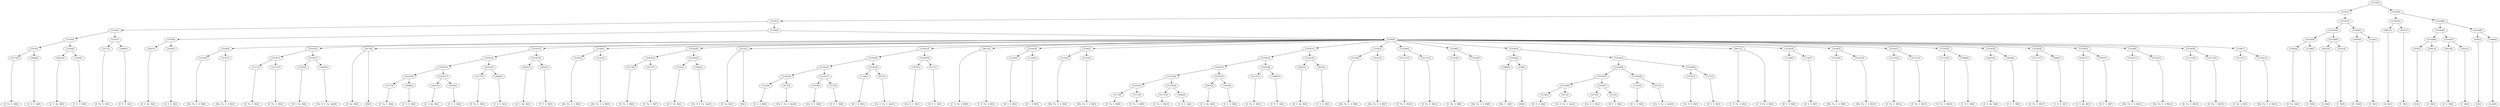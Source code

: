 digraph sample{
"L3117(0)"->"[E  Fis  G  B](0)"
"L5066(0)"->"[C  D  E  A](0)"
"L5310(5)"->"L3117(0)"
"L5310(5)"->"L5066(0)"
"L4261(0)"->"[E  G  Ais  B](0)"
"L3010(0)"->"[C  E  G  B](0)"
"L5310(6)"->"L4261(0)"
"L5310(6)"->"L3010(0)"
"L5310(4)"->"L5310(5)"
"L5310(4)"->"L5310(6)"
"L3117(1)"->"[E  Fis  G  B](1)"
"L5066(1)"->"[C  D  E  A](1)"
"L5310(7)"->"L3117(1)"
"L5310(7)"->"L5066(1)"
"L5310(3)"->"L5310(4)"
"L5310(3)"->"L5310(7)"
"L4261(1)"->"[E  G  Ais  B](1)"
"L3010(1)"->"[C  E  G  B](1)"
"L5310(9)"->"L4261(1)"
"L5310(9)"->"L3010(1)"
"L5122(0)"->"[Dis  Fis  G  A  B](0)"
"L5122(1)"->"[Dis  Fis  G  A  B](1)"
"L5144(0)"->"L5122(0)"
"L5144(0)"->"L5122(1)"
"L3117(2)"->"[E  Fis  G  B](2)"
"L3117(3)"->"[E  Fis  G  B](3)"
"L5310(11)"->"L3117(2)"
"L5310(11)"->"L3117(3)"
"L3725(0)"->"[D  E  Fis  B](0)"
"L5026(0)"->"[Cis  D  E  Fis  Ais](0)"
"L5310(12)"->"L3725(0)"
"L5310(12)"->"L5026(0)"
"L5310(10)"->"L5310(11)"
"L5310(10)"->"L5310(12)"
"L2473(0)"->"[D  Ais  B](0)"
"L2473(0)"->"[B](0)"
"L3117(4)"->"[E  Fis  G  B](4)"
"L5066(2)"->"[C  D  E  A](2)"
"L5310(16)"->"L3117(4)"
"L5310(16)"->"L5066(2)"
"L4261(2)"->"[E  G  Ais  B](2)"
"L3010(2)"->"[C  E  G  B](2)"
"L5310(17)"->"L4261(2)"
"L5310(17)"->"L3010(2)"
"L5310(15)"->"L5310(16)"
"L5310(15)"->"L5310(17)"
"L3117(5)"->"[E  Fis  G  B](5)"
"L5066(3)"->"[C  D  E  A](3)"
"L5310(18)"->"L3117(5)"
"L5310(18)"->"L5066(3)"
"L5310(14)"->"L5310(15)"
"L5310(14)"->"L5310(18)"
"L4261(3)"->"[E  G  Ais  B](3)"
"L3010(3)"->"[C  E  G  B](3)"
"L5310(19)"->"L4261(3)"
"L5310(19)"->"L3010(3)"
"L5310(13)"->"L5310(14)"
"L5310(13)"->"L5310(19)"
"L5122(2)"->"[Dis  Fis  G  A  B](2)"
"L5122(3)"->"[Dis  Fis  G  A  B](3)"
"L5144(1)"->"L5122(2)"
"L5144(1)"->"L5122(3)"
"L3117(6)"->"[E  Fis  G  B](6)"
"L3117(7)"->"[E  Fis  G  B](7)"
"L5310(21)"->"L3117(6)"
"L5310(21)"->"L3117(7)"
"L3725(1)"->"[D  E  Fis  B](1)"
"L5026(1)"->"[Cis  D  E  Fis  Ais](1)"
"L5310(22)"->"L3725(1)"
"L5310(22)"->"L5026(1)"
"L5310(20)"->"L5310(21)"
"L5310(20)"->"L5310(22)"
"L2473(1)"->"[D  Ais  B](1)"
"L2473(1)"->"[B](1)"
"L1124(0)"->"[D  G  A  B](0)"
"L817(0)"->"[Cis  E  Fis  G  Ais](0)"
"L5310(26)"->"L1124(0)"
"L5310(26)"->"L817(0)"
"L1975(0)"->"[Cis  D  G  B](0)"
"L517(0)"->"[D  E  G  B](0)"
"L5310(27)"->"L1975(0)"
"L5310(27)"->"L517(0)"
"L5310(25)"->"L5310(26)"
"L5310(25)"->"L5310(27)"
"L1124(1)"->"[D  G  A  B](1)"
"L817(1)"->"[Cis  E  Fis  G  Ais](1)"
"L5310(28)"->"L1124(1)"
"L5310(28)"->"L817(1)"
"L5310(24)"->"L5310(25)"
"L5310(24)"->"L5310(28)"
"L1975(1)"->"[Cis  D  G  B](1)"
"L517(1)"->"[D  E  G  B](1)"
"L5310(29)"->"L1975(1)"
"L5310(29)"->"L517(1)"
"L5310(23)"->"L5310(24)"
"L5310(23)"->"L5310(29)"
"L4811(0)"->"[C  D  Fis  A  B](0)"
"L4811(0)"->"[C  D  Fis  A  B](1)"
"L1124(2)"->"[D  G  A  B](2)"
"L1124(3)"->"[D  G  A  B](3)"
"L5310(30)"->"L1124(2)"
"L5310(30)"->"L1124(3)"
"L5122(4)"->"[Dis  Fis  G  A  B](4)"
"L5122(5)"->"[Dis  Fis  G  A  B](5)"
"L5144(2)"->"L5122(4)"
"L5144(2)"->"L5122(5)"
"L3117(8)"->"[E  Fis  G  B](8)"
"L3117(9)"->"[E  Fis  G  B](9)"
"L5310(35)"->"L3117(8)"
"L5310(35)"->"L3117(9)"
"L3117(10)"->"[E  Fis  G  B](10)"
"L5066(4)"->"[C  D  E  A](4)"
"L5310(36)"->"L3117(10)"
"L5310(36)"->"L5066(4)"
"L5310(34)"->"L5310(35)"
"L5310(34)"->"L5310(36)"
"L4261(4)"->"[E  G  Ais  B](4)"
"L3010(4)"->"[C  E  G  B](4)"
"L5310(37)"->"L4261(4)"
"L5310(37)"->"L3010(4)"
"L5310(33)"->"L5310(34)"
"L5310(33)"->"L5310(37)"
"L3117(11)"->"[E  Fis  G  B](11)"
"L5066(5)"->"[C  D  E  A](5)"
"L5310(38)"->"L3117(11)"
"L5310(38)"->"L5066(5)"
"L5310(32)"->"L5310(33)"
"L5310(32)"->"L5310(38)"
"L4261(5)"->"[E  G  Ais  B](5)"
"L3010(5)"->"[C  E  G  B](5)"
"L5310(39)"->"L4261(5)"
"L5310(39)"->"L3010(5)"
"L5310(31)"->"L5310(32)"
"L5310(31)"->"L5310(39)"
"L5122(6)"->"[Dis  Fis  G  A  B](6)"
"L5122(7)"->"[Dis  Fis  G  A  B](7)"
"L5144(3)"->"L5122(6)"
"L5144(3)"->"L5122(7)"
"L3117(12)"->"[E  Fis  G  B](12)"
"L3117(13)"->"[E  Fis  G  B](13)"
"L5310(40)"->"L3117(12)"
"L5310(40)"->"L3117(13)"
"L5121(0)"->"[C  Dis  A  B](0)"
"L5122(8)"->"[Dis  Fis  G  A  B](8)"
"L5144(4)"->"L5121(0)"
"L5144(4)"->"L5122(8)"
"L2996(0)"->"[Dis  E  G](0)"
"L676(0)"->"[E](0)"
"L5310(42)"->"L2996(0)"
"L5310(42)"->"L676(0)"
"L1124(4)"->"[D  G  A  B](4)"
"L817(2)"->"[Cis  E  Fis  G  Ais](2)"
"L5310(46)"->"L1124(4)"
"L5310(46)"->"L817(2)"
"L1975(2)"->"[Cis  D  G  B](2)"
"L517(2)"->"[D  E  G  B](2)"
"L5310(47)"->"L1975(2)"
"L5310(47)"->"L517(2)"
"L5310(45)"->"L5310(46)"
"L5310(45)"->"L5310(47)"
"L1124(5)"->"[D  G  A  B](5)"
"L817(3)"->"[Cis  E  Fis  G  Ais](3)"
"L5310(48)"->"L1124(5)"
"L5310(48)"->"L817(3)"
"L5310(44)"->"L5310(45)"
"L5310(44)"->"L5310(48)"
"L1975(3)"->"[Cis  D  G  B](3)"
"L517(3)"->"[D  E  G  B](3)"
"L5310(49)"->"L1975(3)"
"L5310(49)"->"L517(3)"
"L5310(43)"->"L5310(44)"
"L5310(43)"->"L5310(49)"
"L5310(41)"->"L5310(42)"
"L5310(41)"->"L5310(43)"
"L4811(1)"->"[C  D  Fis  A  B](2)"
"L4811(1)"->"[C  D  Fis  A  B](3)"
"L1124(6)"->"[D  G  A  B](6)"
"L1124(7)"->"[D  G  A  B](7)"
"L5310(50)"->"L1124(6)"
"L5310(50)"->"L1124(7)"
"L5122(9)"->"[Dis  Fis  G  A  B](9)"
"L5122(10)"->"[Dis  Fis  G  A  B](10)"
"L5144(5)"->"L5122(9)"
"L5144(5)"->"L5122(10)"
"L3117(14)"->"[E  Fis  G  B](14)"
"L3117(15)"->"[E  Fis  G  B](15)"
"L5310(51)"->"L3117(14)"
"L5310(51)"->"L3117(15)"
"L3117(16)"->"[E  Fis  G  B](16)"
"L5066(6)"->"[C  D  E  A](6)"
"L5310(52)"->"L3117(16)"
"L5310(52)"->"L5066(6)"
"L4261(6)"->"[E  G  Ais  B](6)"
"L3010(6)"->"[C  E  G  B](6)"
"L5310(53)"->"L4261(6)"
"L5310(53)"->"L3010(6)"
"L3117(17)"->"[E  Fis  G  B](17)"
"L5066(7)"->"[C  D  E  A](7)"
"L5310(54)"->"L3117(17)"
"L5310(54)"->"L5066(7)"
"L4261(7)"->"[E  G  Ais  B](7)"
"L3010(7)"->"[C  E  G  B](7)"
"L5310(55)"->"L4261(7)"
"L5310(55)"->"L3010(7)"
"L5122(11)"->"[Dis  Fis  G  A  B](11)"
"L5122(12)"->"[Dis  Fis  G  A  B](12)"
"L5144(6)"->"L5122(11)"
"L5144(6)"->"L5122(12)"
"L3117(18)"->"[E  Fis  G  B](18)"
"L3117(19)"->"[E  Fis  G  B](19)"
"L5310(56)"->"L3117(18)"
"L5310(56)"->"L3117(19)"
"L5121(1)"->"[C  Dis  A  B](1)"
"L5122(13)"->"[Dis  Fis  G  A  B](13)"
"L5144(7)"->"L5121(1)"
"L5144(7)"->"L5122(13)"
"L5309(0)"->"L5144(0)"
"L5309(0)"->"L5310(10)"
"L5309(0)"->"L2473(0)"
"L5309(0)"->"L5310(13)"
"L5309(0)"->"L5144(1)"
"L5309(0)"->"L5310(20)"
"L5309(0)"->"L2473(1)"
"L5309(0)"->"L5310(23)"
"L5309(0)"->"L4811(0)"
"L5309(0)"->"L5310(30)"
"L5309(0)"->"L5144(2)"
"L5309(0)"->"L5310(31)"
"L5309(0)"->"L5144(3)"
"L5309(0)"->"L5310(40)"
"L5309(0)"->"L5144(4)"
"L5309(0)"->"L5310(41)"
"L5309(0)"->"L4811(1)"
"L5309(0)"->"L5310(50)"
"L5309(0)"->"L5144(5)"
"L5309(0)"->"L5310(51)"
"L5309(0)"->"L5310(52)"
"L5309(0)"->"L5310(53)"
"L5309(0)"->"L5310(54)"
"L5309(0)"->"L5310(55)"
"L5309(0)"->"L5144(6)"
"L5309(0)"->"L5310(56)"
"L5309(0)"->"L5144(7)"
"L5310(8)"->"L5310(9)"
"L5310(8)"->"L5309(0)"
"L5310(2)"->"L5310(3)"
"L5310(2)"->"L5310(8)"
"L1943(0)"->"[E  Fis  G](0)"
"L3128(0)"->"[C  D](0)"
"L5310(59)"->"L1943(0)"
"L5310(59)"->"L3128(0)"
"L4831(0)"->"[A  B](0)"
"L2931(0)"->"[C  B](0)"
"L5310(60)"->"L4831(0)"
"L5310(60)"->"L2931(0)"
"L5310(58)"->"L5310(59)"
"L5310(58)"->"L5310(60)"
"L2056(0)"->"[E  Fis](0)"
"L3128(1)"->"[C  D](1)"
"L5310(61)"->"L2056(0)"
"L5310(61)"->"L3128(1)"
"L5310(57)"->"L5310(58)"
"L5310(57)"->"L5310(61)"
"L5310(1)"->"L5310(2)"
"L5310(1)"->"L5310(57)"
"L4831(1)"->"[A  B](1)"
"L2931(1)"->"[C  B](1)"
"L5310(63)"->"L4831(1)"
"L5310(63)"->"L2931(1)"
"L676(1)"->"[E](1)"
"L2931(2)"->"[C  B](2)"
"L5310(66)"->"L676(1)"
"L5310(66)"->"L2931(2)"
"L3451(0)"->"[E  G  B](0)"
"L2931(3)"->"[C  B](3)"
"L5310(67)"->"L3451(0)"
"L5310(67)"->"L2931(3)"
"L5310(65)"->"L5310(66)"
"L5310(65)"->"L5310(67)"
"L676(2)"->"[E](2)"
"L1084(0)"->"[rest](0)"
"L5310(68)"->"L676(2)"
"L5310(68)"->"L1084(0)"
"L5310(64)"->"L5310(65)"
"L5310(64)"->"L5310(68)"
"L5310(62)"->"L5310(63)"
"L5310(62)"->"L5310(64)"
"L5310(0)"->"L5310(1)"
"L5310(0)"->"L5310(62)"
{rank = min; "L5310(0)"}
{rank = same; "L5310(1)"; "L5310(62)";}
{rank = same; "L5310(2)"; "L5310(57)"; "L5310(63)"; "L5310(64)";}
{rank = same; "L5310(3)"; "L5310(8)"; "L5310(58)"; "L5310(61)"; "L4831(1)"; "L2931(1)"; "L5310(65)"; "L5310(68)";}
{rank = same; "L5310(4)"; "L5310(7)"; "L5310(9)"; "L5309(0)"; "L5310(59)"; "L5310(60)"; "L2056(0)"; "L3128(1)"; "L5310(66)"; "L5310(67)"; "L676(2)"; "L1084(0)";}
{rank = same; "L5310(5)"; "L5310(6)"; "L3117(1)"; "L5066(1)"; "L4261(1)"; "L3010(1)"; "L5144(0)"; "L5310(10)"; "L2473(0)"; "L5310(13)"; "L5144(1)"; "L5310(20)"; "L2473(1)"; "L5310(23)"; "L4811(0)"; "L5310(30)"; "L5144(2)"; "L5310(31)"; "L5144(3)"; "L5310(40)"; "L5144(4)"; "L5310(41)"; "L4811(1)"; "L5310(50)"; "L5144(5)"; "L5310(51)"; "L5310(52)"; "L5310(53)"; "L5310(54)"; "L5310(55)"; "L5144(6)"; "L5310(56)"; "L5144(7)"; "L1943(0)"; "L3128(0)"; "L4831(0)"; "L2931(0)"; "L676(1)"; "L2931(2)"; "L3451(0)"; "L2931(3)";}
{rank = same; "L3117(0)"; "L5066(0)"; "L4261(0)"; "L3010(0)"; "L5122(0)"; "L5122(1)"; "L5310(11)"; "L5310(12)"; "L5310(14)"; "L5310(19)"; "L5122(2)"; "L5122(3)"; "L5310(21)"; "L5310(22)"; "L5310(24)"; "L5310(29)"; "L1124(2)"; "L1124(3)"; "L5122(4)"; "L5122(5)"; "L5310(32)"; "L5310(39)"; "L5122(6)"; "L5122(7)"; "L3117(12)"; "L3117(13)"; "L5121(0)"; "L5122(8)"; "L5310(42)"; "L5310(43)"; "L1124(6)"; "L1124(7)"; "L5122(9)"; "L5122(10)"; "L3117(14)"; "L3117(15)"; "L3117(16)"; "L5066(6)"; "L4261(6)"; "L3010(6)"; "L3117(17)"; "L5066(7)"; "L4261(7)"; "L3010(7)"; "L5122(11)"; "L5122(12)"; "L3117(18)"; "L3117(19)"; "L5121(1)"; "L5122(13)";}
{rank = same; "L3117(2)"; "L3117(3)"; "L3725(0)"; "L5026(0)"; "L5310(15)"; "L5310(18)"; "L4261(3)"; "L3010(3)"; "L3117(6)"; "L3117(7)"; "L3725(1)"; "L5026(1)"; "L5310(25)"; "L5310(28)"; "L1975(1)"; "L517(1)"; "L5310(33)"; "L5310(38)"; "L4261(5)"; "L3010(5)"; "L2996(0)"; "L676(0)"; "L5310(44)"; "L5310(49)";}
{rank = same; "L5310(16)"; "L5310(17)"; "L3117(5)"; "L5066(3)"; "L5310(26)"; "L5310(27)"; "L1124(1)"; "L817(1)"; "L5310(34)"; "L5310(37)"; "L3117(11)"; "L5066(5)"; "L5310(45)"; "L5310(48)"; "L1975(3)"; "L517(3)";}
{rank = same; "L3117(4)"; "L5066(2)"; "L4261(2)"; "L3010(2)"; "L1124(0)"; "L817(0)"; "L1975(0)"; "L517(0)"; "L5310(35)"; "L5310(36)"; "L4261(4)"; "L3010(4)"; "L5310(46)"; "L5310(47)"; "L1124(5)"; "L817(3)";}
{rank = same; "L3117(8)"; "L3117(9)"; "L3117(10)"; "L5066(4)"; "L1124(4)"; "L817(2)"; "L1975(2)"; "L517(2)";}
{rank = max; "[A  B](0)"; "[A  B](1)"; "[B](0)"; "[B](1)"; "[C  B](0)"; "[C  B](1)"; "[C  B](2)"; "[C  B](3)"; "[C  D  E  A](0)"; "[C  D  E  A](1)"; "[C  D  E  A](2)"; "[C  D  E  A](3)"; "[C  D  E  A](4)"; "[C  D  E  A](5)"; "[C  D  E  A](6)"; "[C  D  E  A](7)"; "[C  D  Fis  A  B](0)"; "[C  D  Fis  A  B](1)"; "[C  D  Fis  A  B](2)"; "[C  D  Fis  A  B](3)"; "[C  D](0)"; "[C  D](1)"; "[C  Dis  A  B](0)"; "[C  Dis  A  B](1)"; "[C  E  G  B](0)"; "[C  E  G  B](1)"; "[C  E  G  B](2)"; "[C  E  G  B](3)"; "[C  E  G  B](4)"; "[C  E  G  B](5)"; "[C  E  G  B](6)"; "[C  E  G  B](7)"; "[Cis  D  E  Fis  Ais](0)"; "[Cis  D  E  Fis  Ais](1)"; "[Cis  D  G  B](0)"; "[Cis  D  G  B](1)"; "[Cis  D  G  B](2)"; "[Cis  D  G  B](3)"; "[Cis  E  Fis  G  Ais](0)"; "[Cis  E  Fis  G  Ais](1)"; "[Cis  E  Fis  G  Ais](2)"; "[Cis  E  Fis  G  Ais](3)"; "[D  Ais  B](0)"; "[D  Ais  B](1)"; "[D  E  Fis  B](0)"; "[D  E  Fis  B](1)"; "[D  E  G  B](0)"; "[D  E  G  B](1)"; "[D  E  G  B](2)"; "[D  E  G  B](3)"; "[D  G  A  B](0)"; "[D  G  A  B](1)"; "[D  G  A  B](2)"; "[D  G  A  B](3)"; "[D  G  A  B](4)"; "[D  G  A  B](5)"; "[D  G  A  B](6)"; "[D  G  A  B](7)"; "[Dis  E  G](0)"; "[Dis  Fis  G  A  B](0)"; "[Dis  Fis  G  A  B](1)"; "[Dis  Fis  G  A  B](10)"; "[Dis  Fis  G  A  B](11)"; "[Dis  Fis  G  A  B](12)"; "[Dis  Fis  G  A  B](13)"; "[Dis  Fis  G  A  B](2)"; "[Dis  Fis  G  A  B](3)"; "[Dis  Fis  G  A  B](4)"; "[Dis  Fis  G  A  B](5)"; "[Dis  Fis  G  A  B](6)"; "[Dis  Fis  G  A  B](7)"; "[Dis  Fis  G  A  B](8)"; "[Dis  Fis  G  A  B](9)"; "[E  Fis  G  B](0)"; "[E  Fis  G  B](1)"; "[E  Fis  G  B](10)"; "[E  Fis  G  B](11)"; "[E  Fis  G  B](12)"; "[E  Fis  G  B](13)"; "[E  Fis  G  B](14)"; "[E  Fis  G  B](15)"; "[E  Fis  G  B](16)"; "[E  Fis  G  B](17)"; "[E  Fis  G  B](18)"; "[E  Fis  G  B](19)"; "[E  Fis  G  B](2)"; "[E  Fis  G  B](3)"; "[E  Fis  G  B](4)"; "[E  Fis  G  B](5)"; "[E  Fis  G  B](6)"; "[E  Fis  G  B](7)"; "[E  Fis  G  B](8)"; "[E  Fis  G  B](9)"; "[E  Fis  G](0)"; "[E  Fis](0)"; "[E  G  Ais  B](0)"; "[E  G  Ais  B](1)"; "[E  G  Ais  B](2)"; "[E  G  Ais  B](3)"; "[E  G  Ais  B](4)"; "[E  G  Ais  B](5)"; "[E  G  Ais  B](6)"; "[E  G  Ais  B](7)"; "[E  G  B](0)"; "[E](0)"; "[E](1)"; "[E](2)"; "[rest](0)";}
}